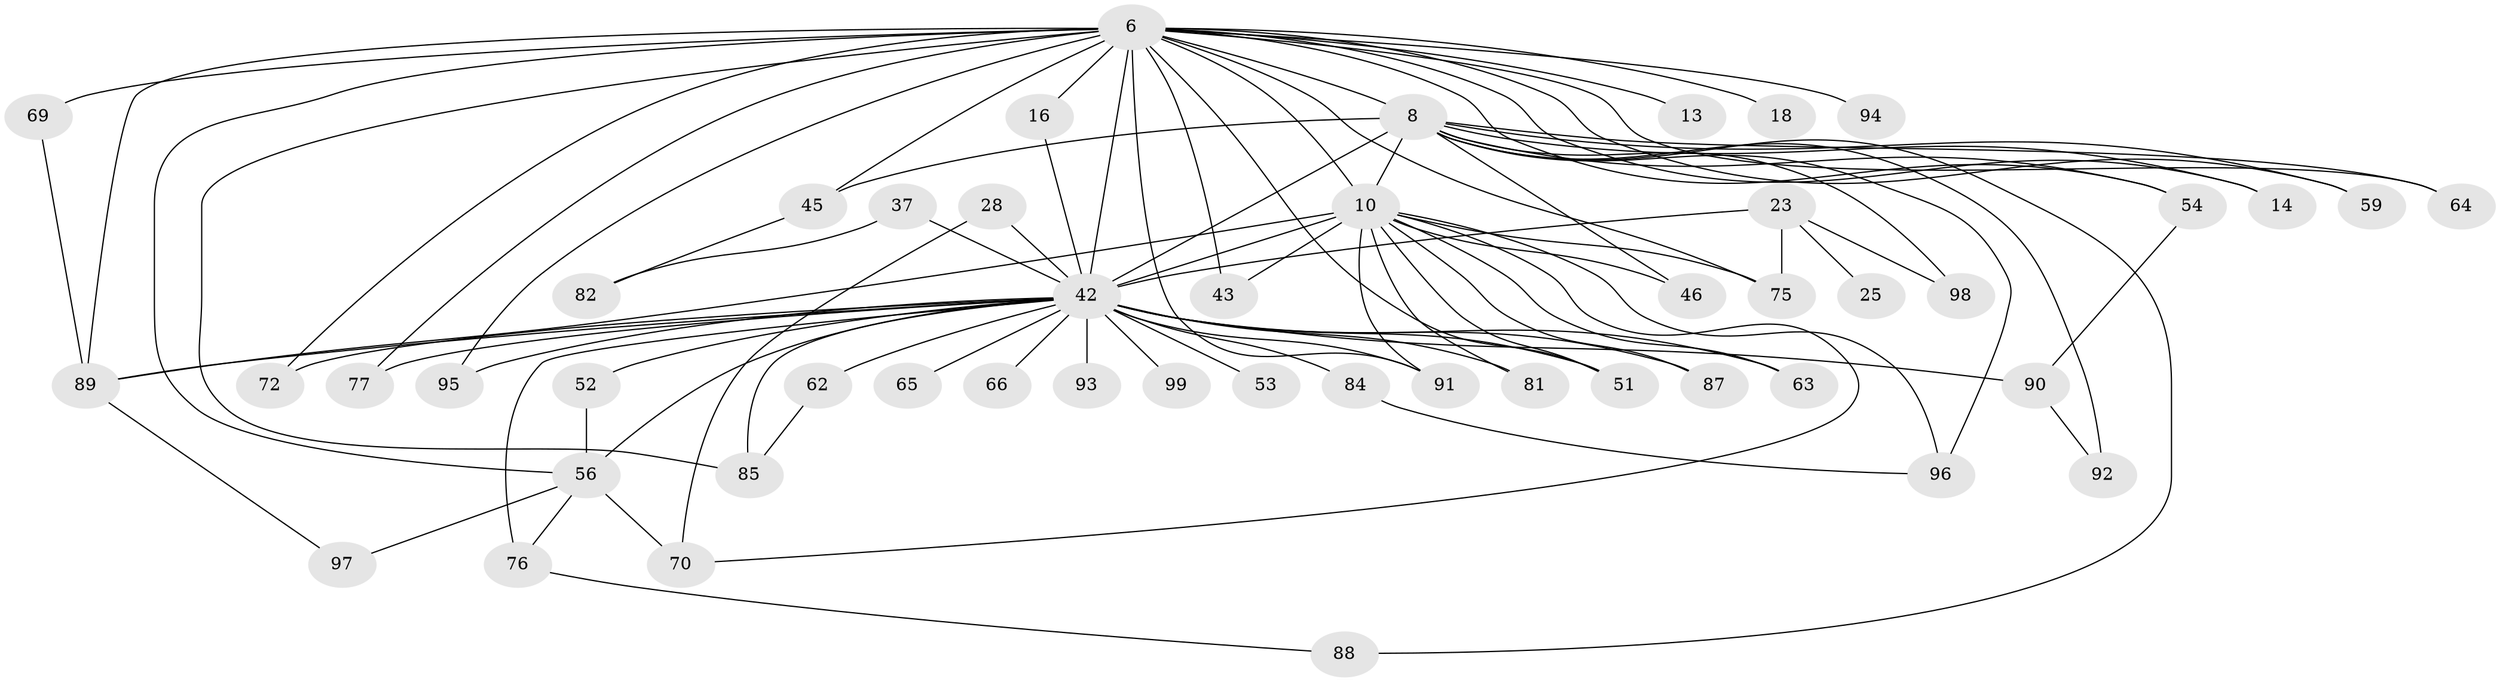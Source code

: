 // original degree distribution, {15: 0.010101010101010102, 30: 0.020202020202020204, 17: 0.020202020202020204, 24: 0.010101010101010102, 14: 0.010101010101010102, 26: 0.010101010101010102, 12: 0.010101010101010102, 22: 0.010101010101010102, 8: 0.010101010101010102, 5: 0.04040404040404041, 2: 0.5757575757575758, 9: 0.010101010101010102, 3: 0.16161616161616163, 4: 0.10101010101010101}
// Generated by graph-tools (version 1.1) at 2025/46/03/09/25 04:46:44]
// undirected, 49 vertices, 89 edges
graph export_dot {
graph [start="1"]
  node [color=gray90,style=filled];
  6 [super="+2"];
  8 [super="+5"];
  10 [super="+3"];
  13;
  14;
  16;
  18;
  23 [super="+22"];
  25;
  28;
  37 [super="+20"];
  42 [super="+9+7"];
  43 [super="+26"];
  45 [super="+29"];
  46;
  51 [super="+49+40"];
  52 [super="+30"];
  53;
  54 [super="+44"];
  56 [super="+41"];
  59;
  62;
  63;
  64;
  65;
  66;
  69;
  70 [super="+33"];
  72 [super="+57+32"];
  75 [super="+31+36"];
  76 [super="+71"];
  77;
  81;
  82;
  84;
  85 [super="+60+50"];
  87;
  88;
  89 [super="+80+86+79+73+48+67"];
  90 [super="+83"];
  91 [super="+61+39+74"];
  92 [super="+38"];
  93 [super="+78"];
  94;
  95;
  96 [super="+58"];
  97;
  98;
  99;
  6 -- 8 [weight=6];
  6 -- 10 [weight=4];
  6 -- 13 [weight=2];
  6 -- 14;
  6 -- 16;
  6 -- 18 [weight=2];
  6 -- 54 [weight=2];
  6 -- 69;
  6 -- 95;
  6 -- 43;
  6 -- 45;
  6 -- 64;
  6 -- 72 [weight=3];
  6 -- 75 [weight=2];
  6 -- 77;
  6 -- 85 [weight=5];
  6 -- 94;
  6 -- 56 [weight=5];
  6 -- 59;
  6 -- 42 [weight=6];
  6 -- 89 [weight=4];
  6 -- 51 [weight=2];
  6 -- 91 [weight=3];
  8 -- 10 [weight=6];
  8 -- 59;
  8 -- 64;
  8 -- 92 [weight=3];
  8 -- 14;
  8 -- 88;
  8 -- 98;
  8 -- 42 [weight=10];
  8 -- 45 [weight=2];
  8 -- 46;
  8 -- 96;
  8 -- 54;
  10 -- 46;
  10 -- 63;
  10 -- 81;
  10 -- 96 [weight=2];
  10 -- 87;
  10 -- 43 [weight=2];
  10 -- 89 [weight=3];
  10 -- 42 [weight=6];
  10 -- 70;
  10 -- 51;
  10 -- 91 [weight=2];
  10 -- 75;
  16 -- 42;
  23 -- 25 [weight=2];
  23 -- 98;
  23 -- 75;
  23 -- 42 [weight=3];
  28 -- 70;
  28 -- 42 [weight=2];
  37 -- 42 [weight=2];
  37 -- 82;
  42 -- 84;
  42 -- 87;
  42 -- 93 [weight=3];
  42 -- 95;
  42 -- 99 [weight=2];
  42 -- 62;
  42 -- 52 [weight=2];
  42 -- 65;
  42 -- 66;
  42 -- 76 [weight=3];
  42 -- 77;
  42 -- 81;
  42 -- 89 [weight=4];
  42 -- 53 [weight=2];
  42 -- 56;
  42 -- 63;
  42 -- 51;
  42 -- 90;
  42 -- 85 [weight=2];
  42 -- 72;
  42 -- 91 [weight=2];
  45 -- 82;
  52 -- 56;
  54 -- 90;
  56 -- 97;
  56 -- 76;
  56 -- 70;
  62 -- 85;
  69 -- 89;
  76 -- 88;
  84 -- 96;
  89 -- 97;
  90 -- 92;
}
